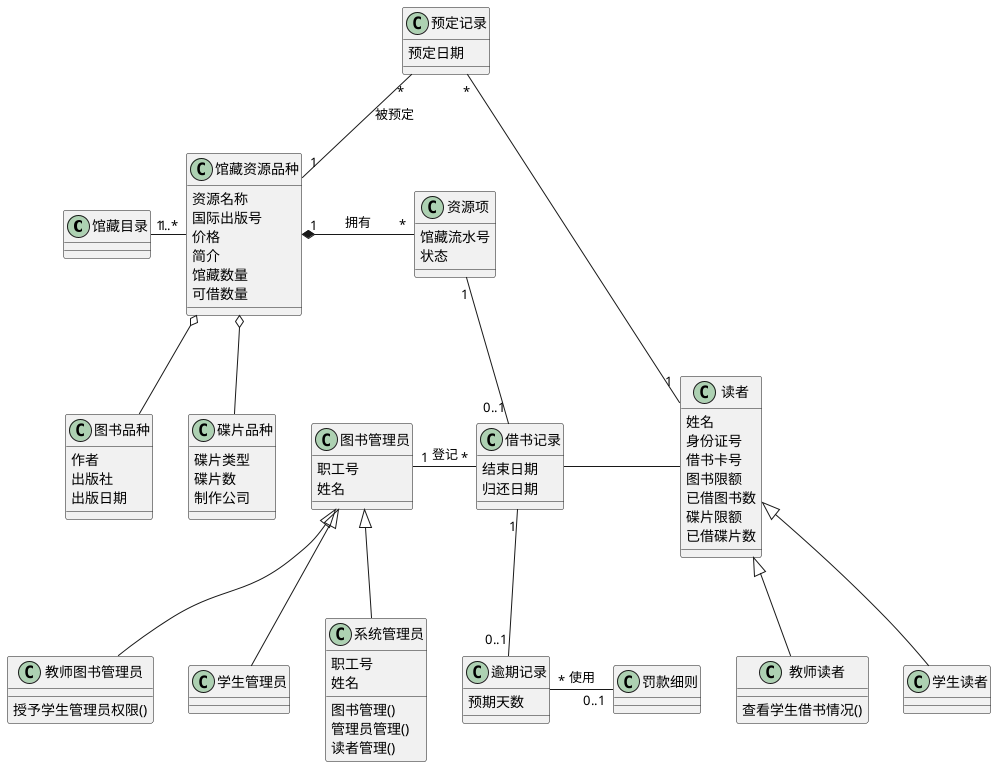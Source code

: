 @startuml
class 馆藏目录{

}
class 馆藏资源品种{
    资源名称
    国际出版号
    价格
    简介
    馆藏数量
    可借数量
}
class 碟片品种{
    碟片类型
    碟片数
    制作公司
}
class 图书品种{
    作者
    出版社
    出版日期
}
class 预定记录{
    预定日期
}
class 资源项{
    馆藏流水号
    状态
}
class 借书记录{
    结束日期
    归还日期
}
class 读者{
    姓名
    身份证号
    借书卡号
    图书限额
    已借图书数
    碟片限额
    已借碟片数
}
class 教师读者{
    查看学生借书情况()
}
class 学生读者{
}
class 图书管理员{
    职工号
    姓名
}
class 教师图书管理员{
    授予学生管理员权限()
}
class 学生管理员{
}
class 逾期记录{
    预期天数
}
class 罚款细则{
}
class 系统管理员{
    职工号
    姓名
    图书管理()
    管理员管理()
    读者管理()
}
馆藏目录 "1" --right"1..*" 馆藏资源品种
馆藏资源品种 "1" --up "*" 预定记录:被预定
预定记录 "*" --down "1" 读者
馆藏资源品种 "1"*--right "*"资源项:拥有
馆藏资源品种 o--down 碟片品种
馆藏资源品种 o--down 图书品种
资源项 "1"--down "0..1"借书记录
读者 --left 借书记录
图书管理员 "1"--right"*" 借书记录:登记
借书记录 "1"--down "0..1" 逾期记录
逾期记录 "*"--right"0..1" 罚款细则:使用
读者 <|-- 学生读者
读者 <|-- 教师读者
图书管理员 <|-- 教师图书管理员
图书管理员 <|-- 学生管理员
图书管理员 <|-- 系统管理员
@enduml